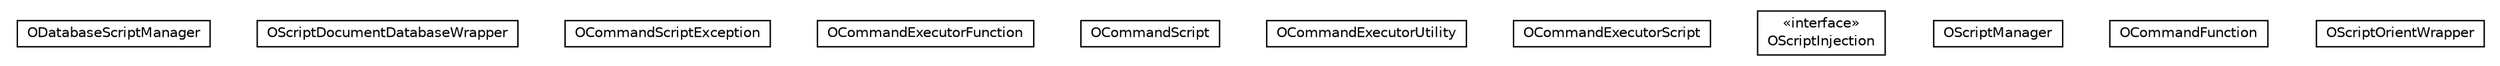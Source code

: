 #!/usr/local/bin/dot
#
# Class diagram 
# Generated by UMLGraph version R5_6-24-gf6e263 (http://www.umlgraph.org/)
#

digraph G {
	edge [fontname="Helvetica",fontsize=10,labelfontname="Helvetica",labelfontsize=10];
	node [fontname="Helvetica",fontsize=10,shape=plaintext];
	nodesep=0.25;
	ranksep=0.5;
	// com.orientechnologies.orient.core.command.script.ODatabaseScriptManager
	c116301 [label=<<table title="com.orientechnologies.orient.core.command.script.ODatabaseScriptManager" border="0" cellborder="1" cellspacing="0" cellpadding="2" port="p" href="./ODatabaseScriptManager.html">
		<tr><td><table border="0" cellspacing="0" cellpadding="1">
<tr><td align="center" balign="center"> ODatabaseScriptManager </td></tr>
		</table></td></tr>
		</table>>, URL="./ODatabaseScriptManager.html", fontname="Helvetica", fontcolor="black", fontsize=10.0];
	// com.orientechnologies.orient.core.command.script.OScriptDocumentDatabaseWrapper
	c116302 [label=<<table title="com.orientechnologies.orient.core.command.script.OScriptDocumentDatabaseWrapper" border="0" cellborder="1" cellspacing="0" cellpadding="2" port="p" href="./OScriptDocumentDatabaseWrapper.html">
		<tr><td><table border="0" cellspacing="0" cellpadding="1">
<tr><td align="center" balign="center"> OScriptDocumentDatabaseWrapper </td></tr>
		</table></td></tr>
		</table>>, URL="./OScriptDocumentDatabaseWrapper.html", fontname="Helvetica", fontcolor="black", fontsize=10.0];
	// com.orientechnologies.orient.core.command.script.OCommandScriptException
	c116303 [label=<<table title="com.orientechnologies.orient.core.command.script.OCommandScriptException" border="0" cellborder="1" cellspacing="0" cellpadding="2" port="p" href="./OCommandScriptException.html">
		<tr><td><table border="0" cellspacing="0" cellpadding="1">
<tr><td align="center" balign="center"> OCommandScriptException </td></tr>
		</table></td></tr>
		</table>>, URL="./OCommandScriptException.html", fontname="Helvetica", fontcolor="black", fontsize=10.0];
	// com.orientechnologies.orient.core.command.script.OCommandExecutorFunction
	c116304 [label=<<table title="com.orientechnologies.orient.core.command.script.OCommandExecutorFunction" border="0" cellborder="1" cellspacing="0" cellpadding="2" port="p" href="./OCommandExecutorFunction.html">
		<tr><td><table border="0" cellspacing="0" cellpadding="1">
<tr><td align="center" balign="center"> OCommandExecutorFunction </td></tr>
		</table></td></tr>
		</table>>, URL="./OCommandExecutorFunction.html", fontname="Helvetica", fontcolor="black", fontsize=10.0];
	// com.orientechnologies.orient.core.command.script.OCommandScript
	c116305 [label=<<table title="com.orientechnologies.orient.core.command.script.OCommandScript" border="0" cellborder="1" cellspacing="0" cellpadding="2" port="p" href="./OCommandScript.html">
		<tr><td><table border="0" cellspacing="0" cellpadding="1">
<tr><td align="center" balign="center"> OCommandScript </td></tr>
		</table></td></tr>
		</table>>, URL="./OCommandScript.html", fontname="Helvetica", fontcolor="black", fontsize=10.0];
	// com.orientechnologies.orient.core.command.script.OCommandExecutorUtility
	c116306 [label=<<table title="com.orientechnologies.orient.core.command.script.OCommandExecutorUtility" border="0" cellborder="1" cellspacing="0" cellpadding="2" port="p" href="./OCommandExecutorUtility.html">
		<tr><td><table border="0" cellspacing="0" cellpadding="1">
<tr><td align="center" balign="center"> OCommandExecutorUtility </td></tr>
		</table></td></tr>
		</table>>, URL="./OCommandExecutorUtility.html", fontname="Helvetica", fontcolor="black", fontsize=10.0];
	// com.orientechnologies.orient.core.command.script.OCommandExecutorScript
	c116307 [label=<<table title="com.orientechnologies.orient.core.command.script.OCommandExecutorScript" border="0" cellborder="1" cellspacing="0" cellpadding="2" port="p" href="./OCommandExecutorScript.html">
		<tr><td><table border="0" cellspacing="0" cellpadding="1">
<tr><td align="center" balign="center"> OCommandExecutorScript </td></tr>
		</table></td></tr>
		</table>>, URL="./OCommandExecutorScript.html", fontname="Helvetica", fontcolor="black", fontsize=10.0];
	// com.orientechnologies.orient.core.command.script.OScriptInjection
	c116308 [label=<<table title="com.orientechnologies.orient.core.command.script.OScriptInjection" border="0" cellborder="1" cellspacing="0" cellpadding="2" port="p" href="./OScriptInjection.html">
		<tr><td><table border="0" cellspacing="0" cellpadding="1">
<tr><td align="center" balign="center"> &#171;interface&#187; </td></tr>
<tr><td align="center" balign="center"> OScriptInjection </td></tr>
		</table></td></tr>
		</table>>, URL="./OScriptInjection.html", fontname="Helvetica", fontcolor="black", fontsize=10.0];
	// com.orientechnologies.orient.core.command.script.OScriptManager
	c116309 [label=<<table title="com.orientechnologies.orient.core.command.script.OScriptManager" border="0" cellborder="1" cellspacing="0" cellpadding="2" port="p" href="./OScriptManager.html">
		<tr><td><table border="0" cellspacing="0" cellpadding="1">
<tr><td align="center" balign="center"> OScriptManager </td></tr>
		</table></td></tr>
		</table>>, URL="./OScriptManager.html", fontname="Helvetica", fontcolor="black", fontsize=10.0];
	// com.orientechnologies.orient.core.command.script.OCommandFunction
	c116310 [label=<<table title="com.orientechnologies.orient.core.command.script.OCommandFunction" border="0" cellborder="1" cellspacing="0" cellpadding="2" port="p" href="./OCommandFunction.html">
		<tr><td><table border="0" cellspacing="0" cellpadding="1">
<tr><td align="center" balign="center"> OCommandFunction </td></tr>
		</table></td></tr>
		</table>>, URL="./OCommandFunction.html", fontname="Helvetica", fontcolor="black", fontsize=10.0];
	// com.orientechnologies.orient.core.command.script.OScriptOrientWrapper
	c116311 [label=<<table title="com.orientechnologies.orient.core.command.script.OScriptOrientWrapper" border="0" cellborder="1" cellspacing="0" cellpadding="2" port="p" href="./OScriptOrientWrapper.html">
		<tr><td><table border="0" cellspacing="0" cellpadding="1">
<tr><td align="center" balign="center"> OScriptOrientWrapper </td></tr>
		</table></td></tr>
		</table>>, URL="./OScriptOrientWrapper.html", fontname="Helvetica", fontcolor="black", fontsize=10.0];
}

